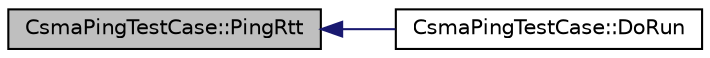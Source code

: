 digraph "CsmaPingTestCase::PingRtt"
{
  edge [fontname="Helvetica",fontsize="10",labelfontname="Helvetica",labelfontsize="10"];
  node [fontname="Helvetica",fontsize="10",shape=record];
  rankdir="LR";
  Node1 [label="CsmaPingTestCase::PingRtt",height=0.2,width=0.4,color="black", fillcolor="grey75", style="filled", fontcolor="black"];
  Node1 -> Node2 [dir="back",color="midnightblue",fontsize="10",style="solid"];
  Node2 [label="CsmaPingTestCase::DoRun",height=0.2,width=0.4,color="black", fillcolor="white", style="filled",URL="$d8/df3/classCsmaPingTestCase.html#a975ad130eac1dcf501124552e1bc4e2c",tooltip="Implementation to actually run this TestCase. "];
}
